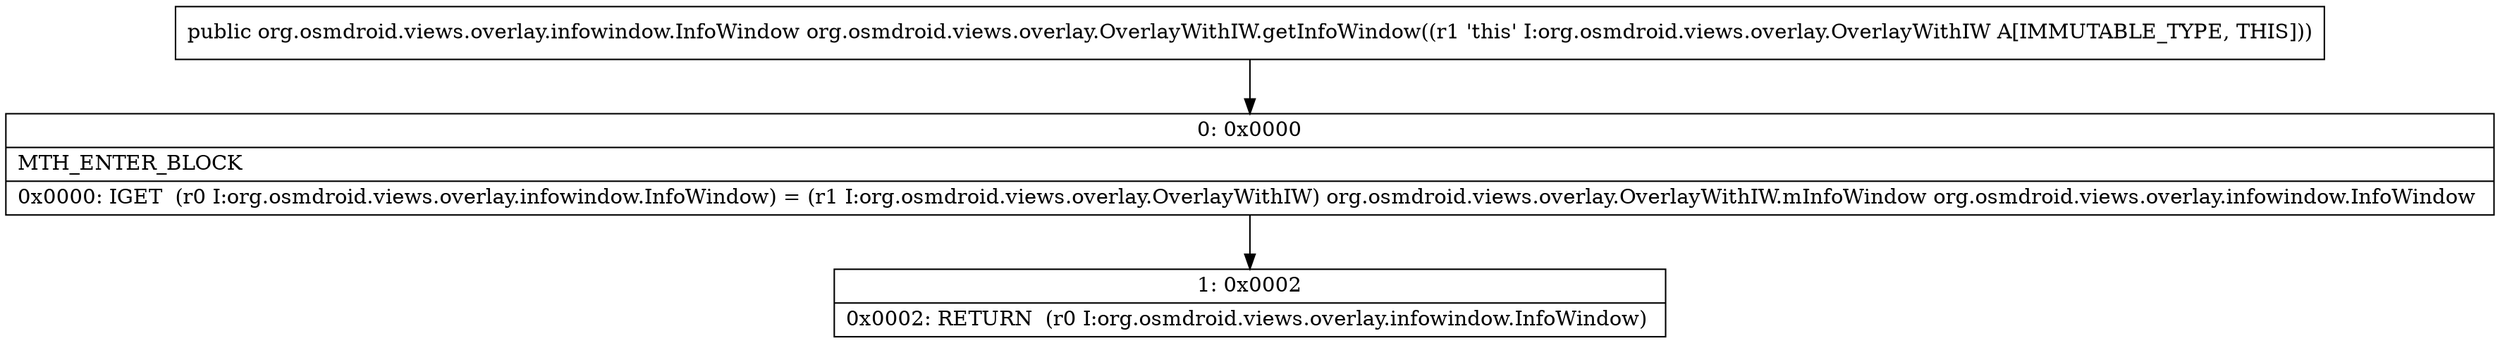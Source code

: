 digraph "CFG fororg.osmdroid.views.overlay.OverlayWithIW.getInfoWindow()Lorg\/osmdroid\/views\/overlay\/infowindow\/InfoWindow;" {
Node_0 [shape=record,label="{0\:\ 0x0000|MTH_ENTER_BLOCK\l|0x0000: IGET  (r0 I:org.osmdroid.views.overlay.infowindow.InfoWindow) = (r1 I:org.osmdroid.views.overlay.OverlayWithIW) org.osmdroid.views.overlay.OverlayWithIW.mInfoWindow org.osmdroid.views.overlay.infowindow.InfoWindow \l}"];
Node_1 [shape=record,label="{1\:\ 0x0002|0x0002: RETURN  (r0 I:org.osmdroid.views.overlay.infowindow.InfoWindow) \l}"];
MethodNode[shape=record,label="{public org.osmdroid.views.overlay.infowindow.InfoWindow org.osmdroid.views.overlay.OverlayWithIW.getInfoWindow((r1 'this' I:org.osmdroid.views.overlay.OverlayWithIW A[IMMUTABLE_TYPE, THIS])) }"];
MethodNode -> Node_0;
Node_0 -> Node_1;
}

